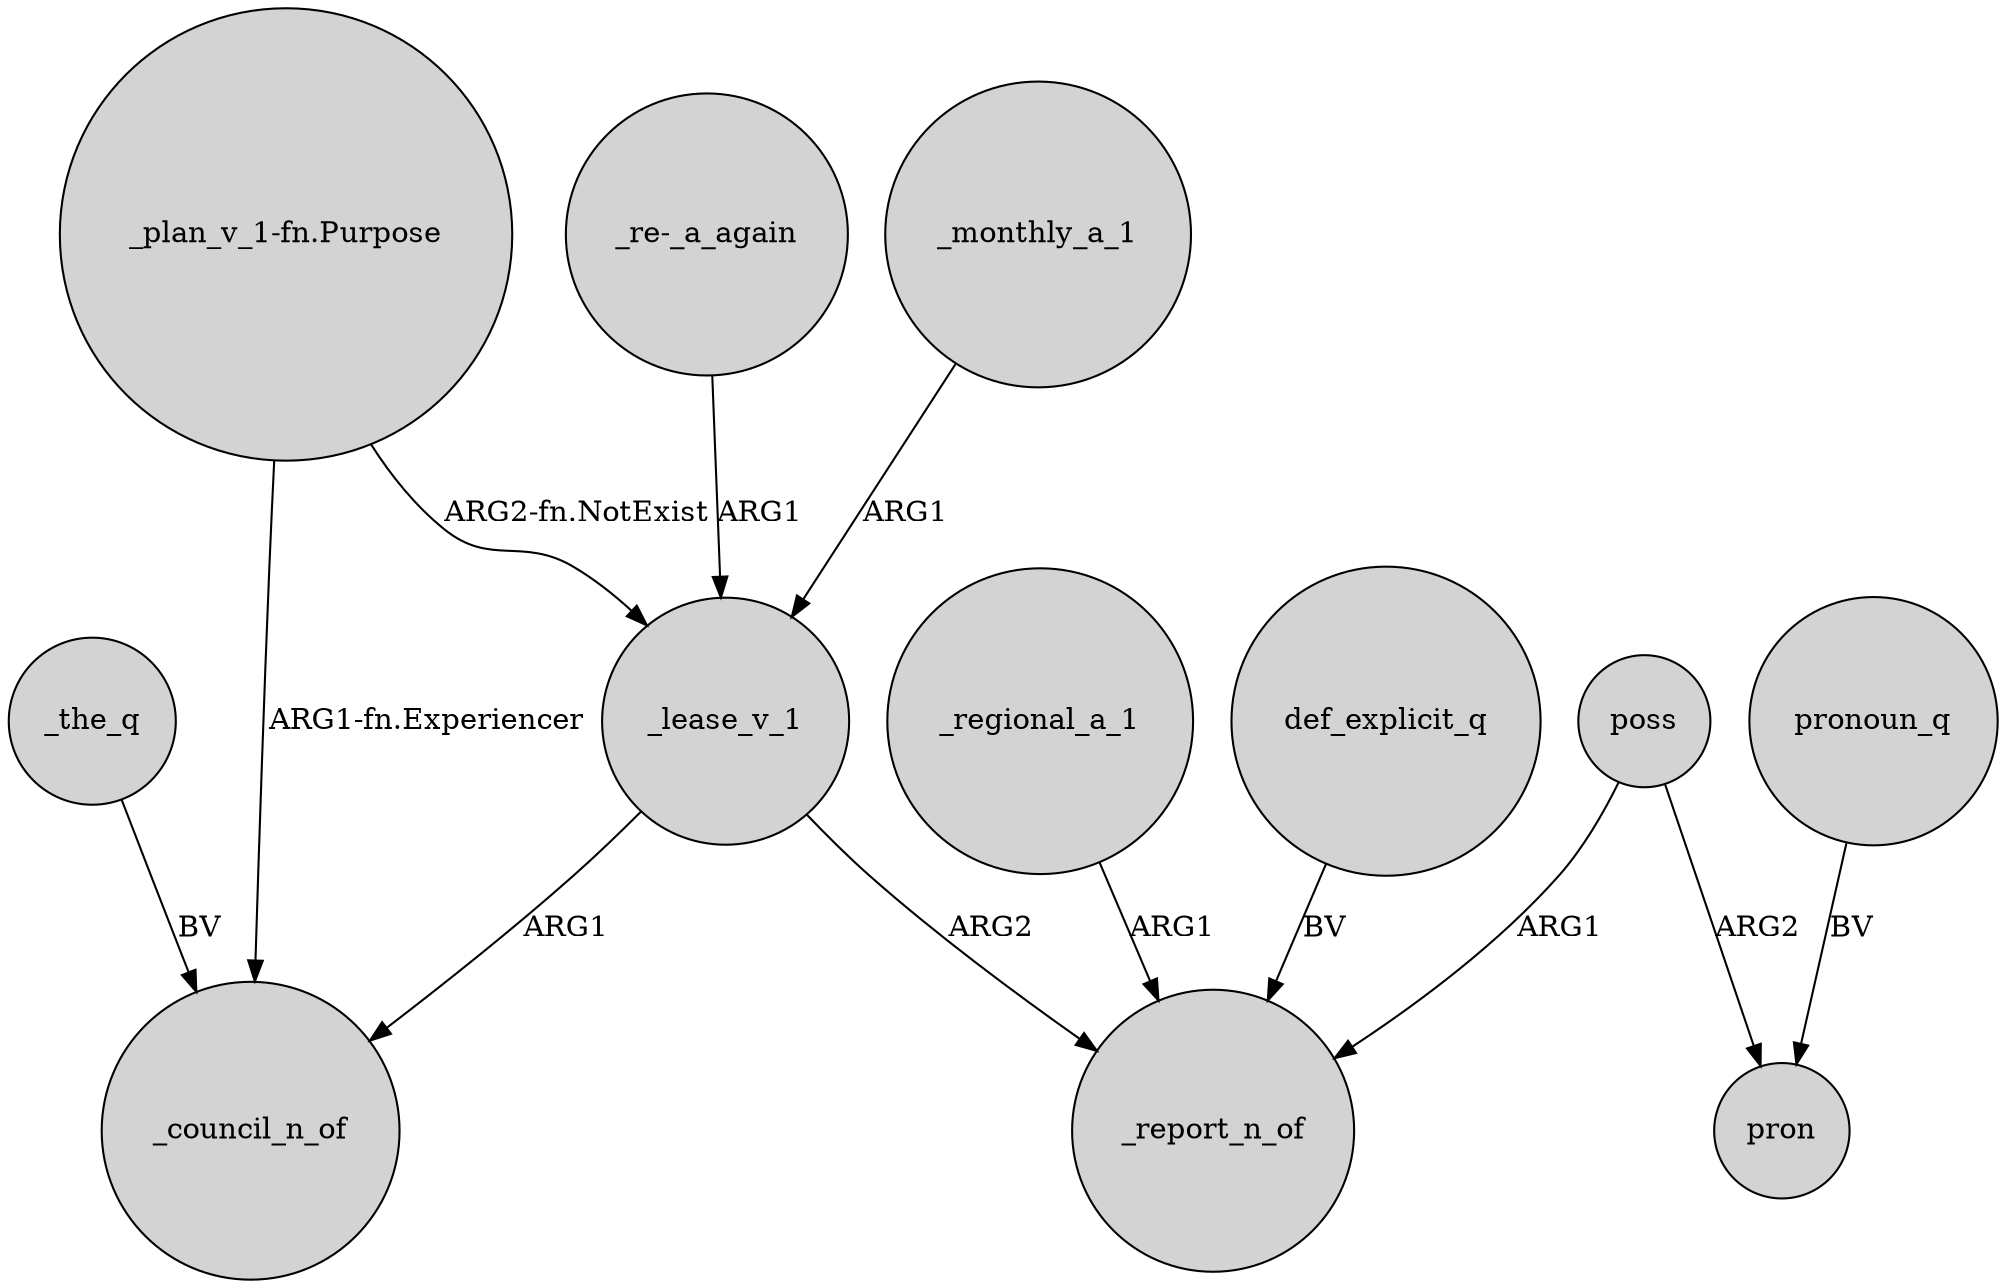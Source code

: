 digraph {
	node [shape=circle style=filled]
	_monthly_a_1 -> _lease_v_1 [label=ARG1]
	"_plan_v_1-fn.Purpose" -> _council_n_of [label="ARG1-fn.Experiencer"]
	_lease_v_1 -> _report_n_of [label=ARG2]
	_lease_v_1 -> _council_n_of [label=ARG1]
	poss -> pron [label=ARG2]
	"_plan_v_1-fn.Purpose" -> _lease_v_1 [label="ARG2-fn.NotExist"]
	poss -> _report_n_of [label=ARG1]
	"_re-_a_again" -> _lease_v_1 [label=ARG1]
	_regional_a_1 -> _report_n_of [label=ARG1]
	def_explicit_q -> _report_n_of [label=BV]
	_the_q -> _council_n_of [label=BV]
	pronoun_q -> pron [label=BV]
}
